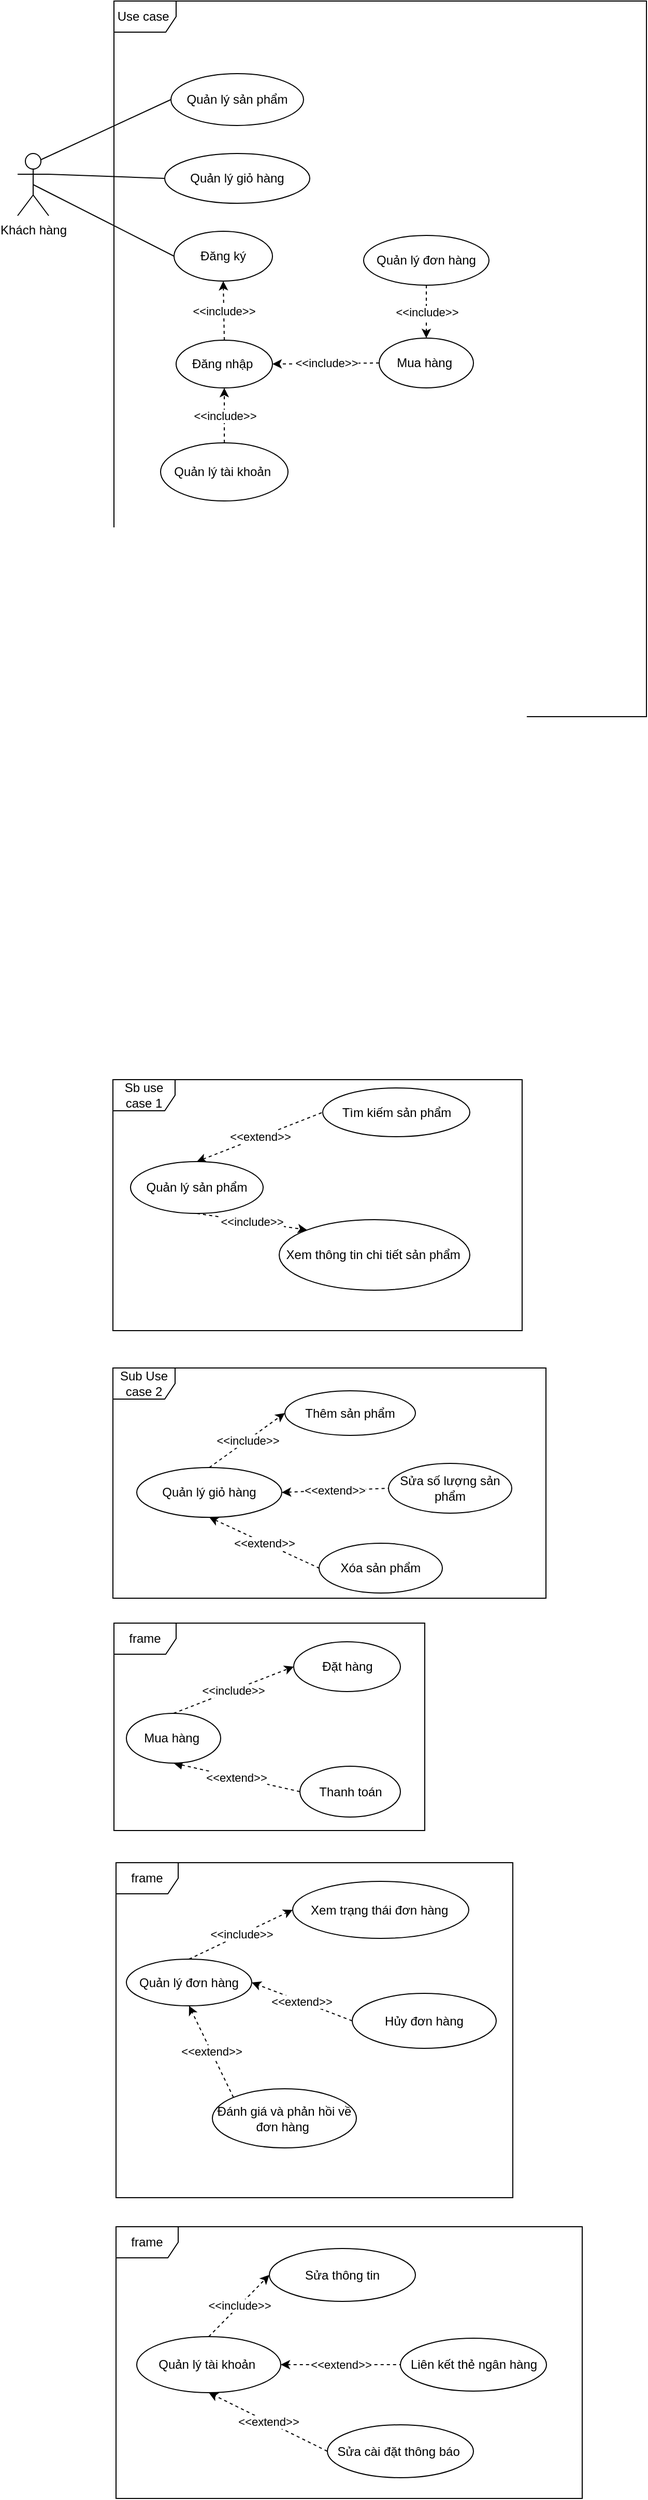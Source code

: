 <mxfile version="26.0.11">
  <diagram name="Page-1" id="DkkWWY_Ci0qqELMsnTY7">
    <mxGraphModel dx="794" dy="859" grid="0" gridSize="10" guides="1" tooltips="1" connect="1" arrows="1" fold="1" page="0" pageScale="1" pageWidth="827" pageHeight="1169" math="0" shadow="0">
      <root>
        <mxCell id="0" />
        <mxCell id="1" parent="0" />
        <mxCell id="VNswNSfmQvKbLQ0kNU2q-2" value="Use case&amp;nbsp;" style="shape=umlFrame;whiteSpace=wrap;html=1;pointerEvents=0;" parent="1" vertex="1">
          <mxGeometry x="258" y="-27" width="514" height="690" as="geometry" />
        </mxCell>
        <mxCell id="VNswNSfmQvKbLQ0kNU2q-6" style="rounded=0;orthogonalLoop=1;jettySize=auto;html=1;exitX=0.75;exitY=0.1;exitDx=0;exitDy=0;exitPerimeter=0;entryX=0;entryY=0.5;entryDx=0;entryDy=0;endArrow=none;startFill=0;" parent="1" source="VNswNSfmQvKbLQ0kNU2q-3" target="VNswNSfmQvKbLQ0kNU2q-5" edge="1">
          <mxGeometry relative="1" as="geometry" />
        </mxCell>
        <mxCell id="VNswNSfmQvKbLQ0kNU2q-8" style="rounded=0;orthogonalLoop=1;jettySize=auto;html=1;exitX=1;exitY=0.333;exitDx=0;exitDy=0;exitPerimeter=0;entryX=0;entryY=0.5;entryDx=0;entryDy=0;endArrow=none;startFill=0;" parent="1" source="VNswNSfmQvKbLQ0kNU2q-3" target="VNswNSfmQvKbLQ0kNU2q-7" edge="1">
          <mxGeometry relative="1" as="geometry" />
        </mxCell>
        <mxCell id="VNswNSfmQvKbLQ0kNU2q-10" style="rounded=0;orthogonalLoop=1;jettySize=auto;html=1;exitX=0.5;exitY=0.5;exitDx=0;exitDy=0;exitPerimeter=0;entryX=0;entryY=0.5;entryDx=0;entryDy=0;endArrow=none;startFill=0;" parent="1" source="VNswNSfmQvKbLQ0kNU2q-3" target="VNswNSfmQvKbLQ0kNU2q-9" edge="1">
          <mxGeometry relative="1" as="geometry" />
        </mxCell>
        <mxCell id="VNswNSfmQvKbLQ0kNU2q-3" value="Khách hàng" style="shape=umlActor;verticalLabelPosition=bottom;verticalAlign=top;html=1;" parent="1" vertex="1">
          <mxGeometry x="165" y="120" width="30" height="60" as="geometry" />
        </mxCell>
        <mxCell id="VNswNSfmQvKbLQ0kNU2q-5" value="Quản lý sản phẩm" style="ellipse;whiteSpace=wrap;html=1;" parent="1" vertex="1">
          <mxGeometry x="313" y="43" width="128" height="50" as="geometry" />
        </mxCell>
        <mxCell id="VNswNSfmQvKbLQ0kNU2q-7" value="Quản lý giỏ hàng" style="ellipse;whiteSpace=wrap;html=1;" parent="1" vertex="1">
          <mxGeometry x="307" y="120" width="140" height="48" as="geometry" />
        </mxCell>
        <mxCell id="VNswNSfmQvKbLQ0kNU2q-9" value="Đăng ký" style="ellipse;whiteSpace=wrap;html=1;" parent="1" vertex="1">
          <mxGeometry x="316" y="195" width="95" height="48" as="geometry" />
        </mxCell>
        <mxCell id="VNswNSfmQvKbLQ0kNU2q-13" value="&amp;lt;&amp;lt;include&amp;gt;&amp;gt;" style="rounded=0;orthogonalLoop=1;jettySize=auto;html=1;exitX=0.5;exitY=0;exitDx=0;exitDy=0;entryX=0.5;entryY=1;entryDx=0;entryDy=0;dashed=1;" parent="1" source="VNswNSfmQvKbLQ0kNU2q-11" target="VNswNSfmQvKbLQ0kNU2q-9" edge="1">
          <mxGeometry relative="1" as="geometry" />
        </mxCell>
        <mxCell id="VNswNSfmQvKbLQ0kNU2q-11" value="Đăng nhập&amp;nbsp;" style="ellipse;whiteSpace=wrap;html=1;" parent="1" vertex="1">
          <mxGeometry x="318" y="300" width="93" height="46" as="geometry" />
        </mxCell>
        <mxCell id="VNswNSfmQvKbLQ0kNU2q-24" value="&amp;lt;&amp;lt;include&amp;gt;&amp;gt;" style="rounded=0;orthogonalLoop=1;jettySize=auto;html=1;exitX=0;exitY=0.5;exitDx=0;exitDy=0;entryX=1;entryY=0.5;entryDx=0;entryDy=0;dashed=1;" parent="1" source="VNswNSfmQvKbLQ0kNU2q-14" target="VNswNSfmQvKbLQ0kNU2q-11" edge="1">
          <mxGeometry relative="1" as="geometry" />
        </mxCell>
        <mxCell id="VNswNSfmQvKbLQ0kNU2q-14" value="Mua hàng&amp;nbsp;" style="ellipse;whiteSpace=wrap;html=1;" parent="1" vertex="1">
          <mxGeometry x="514" y="298" width="91" height="48" as="geometry" />
        </mxCell>
        <mxCell id="VNswNSfmQvKbLQ0kNU2q-15" value="Sub Use case 2" style="shape=umlFrame;whiteSpace=wrap;html=1;pointerEvents=0;" parent="1" vertex="1">
          <mxGeometry x="257" y="1291" width="418" height="222" as="geometry" />
        </mxCell>
        <mxCell id="VNswNSfmQvKbLQ0kNU2q-19" value="&amp;lt;&amp;lt;include&amp;gt;&amp;gt;" style="rounded=0;orthogonalLoop=1;jettySize=auto;html=1;exitX=0.5;exitY=0;exitDx=0;exitDy=0;entryX=0;entryY=0.5;entryDx=0;entryDy=0;dashed=1;" parent="1" source="VNswNSfmQvKbLQ0kNU2q-17" target="VNswNSfmQvKbLQ0kNU2q-18" edge="1">
          <mxGeometry relative="1" as="geometry" />
        </mxCell>
        <mxCell id="VNswNSfmQvKbLQ0kNU2q-21" value="&amp;lt;&amp;lt;extend&amp;gt;&amp;gt;" style="rounded=0;orthogonalLoop=1;jettySize=auto;html=1;exitX=1;exitY=0.5;exitDx=0;exitDy=0;entryX=0;entryY=0.5;entryDx=0;entryDy=0;dashed=1;endArrow=none;startFill=1;startArrow=classic;" parent="1" source="VNswNSfmQvKbLQ0kNU2q-17" target="VNswNSfmQvKbLQ0kNU2q-20" edge="1">
          <mxGeometry relative="1" as="geometry" />
        </mxCell>
        <mxCell id="VNswNSfmQvKbLQ0kNU2q-17" value="Quản lý giỏ hàng" style="ellipse;whiteSpace=wrap;html=1;" parent="1" vertex="1">
          <mxGeometry x="280" y="1387" width="140" height="48" as="geometry" />
        </mxCell>
        <mxCell id="VNswNSfmQvKbLQ0kNU2q-18" value="Thêm sản phẩm" style="ellipse;whiteSpace=wrap;html=1;" parent="1" vertex="1">
          <mxGeometry x="423" y="1313" width="126" height="43" as="geometry" />
        </mxCell>
        <mxCell id="VNswNSfmQvKbLQ0kNU2q-20" value="Sửa số lượng sản phẩm" style="ellipse;whiteSpace=wrap;html=1;" parent="1" vertex="1">
          <mxGeometry x="523" y="1383" width="119" height="48" as="geometry" />
        </mxCell>
        <mxCell id="VNswNSfmQvKbLQ0kNU2q-22" value="&amp;lt;&amp;lt;extend&amp;gt;&amp;gt;" style="rounded=0;orthogonalLoop=1;jettySize=auto;html=1;entryX=0;entryY=0.5;entryDx=0;entryDy=0;dashed=1;endArrow=none;startFill=1;startArrow=classic;exitX=0.5;exitY=1;exitDx=0;exitDy=0;" parent="1" source="VNswNSfmQvKbLQ0kNU2q-17" target="VNswNSfmQvKbLQ0kNU2q-23" edge="1">
          <mxGeometry relative="1" as="geometry">
            <mxPoint x="280" y="1497.0" as="sourcePoint" />
          </mxGeometry>
        </mxCell>
        <mxCell id="VNswNSfmQvKbLQ0kNU2q-23" value="Xóa sản phẩm" style="ellipse;whiteSpace=wrap;html=1;" parent="1" vertex="1">
          <mxGeometry x="456" y="1460" width="119" height="48" as="geometry" />
        </mxCell>
        <mxCell id="VNswNSfmQvKbLQ0kNU2q-25" value="Sb use case 1" style="shape=umlFrame;whiteSpace=wrap;html=1;pointerEvents=0;" parent="1" vertex="1">
          <mxGeometry x="257" y="1013" width="395" height="242" as="geometry" />
        </mxCell>
        <mxCell id="VNswNSfmQvKbLQ0kNU2q-29" value="&amp;lt;&amp;lt;extend&amp;gt;&amp;gt;" style="rounded=0;orthogonalLoop=1;jettySize=auto;html=1;exitX=0.5;exitY=0;exitDx=0;exitDy=0;entryX=0;entryY=0.5;entryDx=0;entryDy=0;dashed=1;endArrow=none;startFill=1;startArrow=classic;" parent="1" source="VNswNSfmQvKbLQ0kNU2q-27" target="VNswNSfmQvKbLQ0kNU2q-28" edge="1">
          <mxGeometry relative="1" as="geometry" />
        </mxCell>
        <mxCell id="VNswNSfmQvKbLQ0kNU2q-32" value="&amp;lt;&amp;lt;include&amp;gt;&amp;gt;" style="rounded=0;orthogonalLoop=1;jettySize=auto;html=1;exitX=0.5;exitY=1;exitDx=0;exitDy=0;entryX=0;entryY=0;entryDx=0;entryDy=0;dashed=1;" parent="1" source="VNswNSfmQvKbLQ0kNU2q-27" target="VNswNSfmQvKbLQ0kNU2q-30" edge="1">
          <mxGeometry relative="1" as="geometry" />
        </mxCell>
        <mxCell id="VNswNSfmQvKbLQ0kNU2q-27" value="Quản lý sản phẩm" style="ellipse;whiteSpace=wrap;html=1;" parent="1" vertex="1">
          <mxGeometry x="274" y="1092" width="128" height="50" as="geometry" />
        </mxCell>
        <mxCell id="VNswNSfmQvKbLQ0kNU2q-28" value="Tìm kiếm sản phẩm" style="ellipse;whiteSpace=wrap;html=1;" parent="1" vertex="1">
          <mxGeometry x="459.5" y="1021" width="142" height="47" as="geometry" />
        </mxCell>
        <mxCell id="VNswNSfmQvKbLQ0kNU2q-30" value="Xem thông tin chi tiết sản phẩm&amp;nbsp;" style="ellipse;whiteSpace=wrap;html=1;" parent="1" vertex="1">
          <mxGeometry x="417.5" y="1148" width="184" height="68" as="geometry" />
        </mxCell>
        <mxCell id="VNswNSfmQvKbLQ0kNU2q-33" value="frame" style="shape=umlFrame;whiteSpace=wrap;html=1;pointerEvents=0;" parent="1" vertex="1">
          <mxGeometry x="258" y="1537" width="300" height="200" as="geometry" />
        </mxCell>
        <mxCell id="VNswNSfmQvKbLQ0kNU2q-37" value="&amp;lt;&amp;lt;include&amp;gt;&amp;gt;" style="rounded=0;orthogonalLoop=1;jettySize=auto;html=1;exitX=0.5;exitY=0;exitDx=0;exitDy=0;entryX=0;entryY=0.5;entryDx=0;entryDy=0;dashed=1;" parent="1" source="VNswNSfmQvKbLQ0kNU2q-34" target="VNswNSfmQvKbLQ0kNU2q-35" edge="1">
          <mxGeometry relative="1" as="geometry" />
        </mxCell>
        <mxCell id="VNswNSfmQvKbLQ0kNU2q-38" value="&amp;lt;&amp;lt;extend&amp;gt;&amp;gt;" style="rounded=0;orthogonalLoop=1;jettySize=auto;html=1;exitX=0.5;exitY=1;exitDx=0;exitDy=0;entryX=0;entryY=0.5;entryDx=0;entryDy=0;dashed=1;startArrow=block;startFill=1;endArrow=none;" parent="1" source="VNswNSfmQvKbLQ0kNU2q-34" target="VNswNSfmQvKbLQ0kNU2q-36" edge="1">
          <mxGeometry relative="1" as="geometry" />
        </mxCell>
        <mxCell id="VNswNSfmQvKbLQ0kNU2q-34" value="Mua hàng&amp;nbsp;" style="ellipse;whiteSpace=wrap;html=1;" parent="1" vertex="1">
          <mxGeometry x="270" y="1624" width="91" height="48" as="geometry" />
        </mxCell>
        <mxCell id="VNswNSfmQvKbLQ0kNU2q-35" value="Đặt hàng" style="ellipse;whiteSpace=wrap;html=1;" parent="1" vertex="1">
          <mxGeometry x="431.5" y="1555" width="103" height="48" as="geometry" />
        </mxCell>
        <mxCell id="VNswNSfmQvKbLQ0kNU2q-36" value="Thanh toán" style="ellipse;whiteSpace=wrap;html=1;" parent="1" vertex="1">
          <mxGeometry x="437.5" y="1675" width="97" height="49" as="geometry" />
        </mxCell>
        <mxCell id="NRM2r6z0vRKV2hB_PChY-10" value="&amp;lt;&amp;lt;include&amp;gt;&amp;gt;" style="rounded=0;orthogonalLoop=1;jettySize=auto;html=1;exitX=0.5;exitY=1;exitDx=0;exitDy=0;dashed=1;" edge="1" parent="1" source="NRM2r6z0vRKV2hB_PChY-1" target="VNswNSfmQvKbLQ0kNU2q-14">
          <mxGeometry relative="1" as="geometry" />
        </mxCell>
        <mxCell id="NRM2r6z0vRKV2hB_PChY-1" value="Quản lý đơn hàng" style="ellipse;whiteSpace=wrap;html=1;" vertex="1" parent="1">
          <mxGeometry x="499" y="199" width="121" height="48" as="geometry" />
        </mxCell>
        <mxCell id="NRM2r6z0vRKV2hB_PChY-2" value="frame" style="shape=umlFrame;whiteSpace=wrap;html=1;pointerEvents=0;" vertex="1" parent="1">
          <mxGeometry x="260" y="1768" width="383" height="323" as="geometry" />
        </mxCell>
        <mxCell id="NRM2r6z0vRKV2hB_PChY-5" value="&amp;lt;&amp;lt;include&amp;gt;&amp;gt;" style="rounded=0;orthogonalLoop=1;jettySize=auto;html=1;exitX=0.5;exitY=0;exitDx=0;exitDy=0;entryX=0;entryY=0.5;entryDx=0;entryDy=0;dashed=1;" edge="1" parent="1" source="NRM2r6z0vRKV2hB_PChY-3" target="NRM2r6z0vRKV2hB_PChY-4">
          <mxGeometry relative="1" as="geometry" />
        </mxCell>
        <mxCell id="NRM2r6z0vRKV2hB_PChY-3" value="Quản lý đơn hàng" style="ellipse;whiteSpace=wrap;html=1;" vertex="1" parent="1">
          <mxGeometry x="270" y="1861" width="121" height="45" as="geometry" />
        </mxCell>
        <mxCell id="NRM2r6z0vRKV2hB_PChY-4" value="Xem trạng thái đơn hàng&amp;nbsp;" style="ellipse;whiteSpace=wrap;html=1;" vertex="1" parent="1">
          <mxGeometry x="430.5" y="1786" width="170" height="55" as="geometry" />
        </mxCell>
        <mxCell id="NRM2r6z0vRKV2hB_PChY-7" value="&amp;lt;&amp;lt;extend&amp;gt;&amp;gt;" style="rounded=0;orthogonalLoop=1;jettySize=auto;html=1;exitX=0;exitY=0.5;exitDx=0;exitDy=0;entryX=1;entryY=0.5;entryDx=0;entryDy=0;dashed=1;" edge="1" parent="1" source="NRM2r6z0vRKV2hB_PChY-6" target="NRM2r6z0vRKV2hB_PChY-3">
          <mxGeometry relative="1" as="geometry" />
        </mxCell>
        <mxCell id="NRM2r6z0vRKV2hB_PChY-6" value="Hủy đơn hàng" style="ellipse;whiteSpace=wrap;html=1;" vertex="1" parent="1">
          <mxGeometry x="488" y="1894" width="139" height="53" as="geometry" />
        </mxCell>
        <mxCell id="NRM2r6z0vRKV2hB_PChY-9" value="&amp;lt;&amp;lt;extend&amp;gt;&amp;gt;" style="rounded=0;orthogonalLoop=1;jettySize=auto;html=1;exitX=0;exitY=0;exitDx=0;exitDy=0;entryX=0.5;entryY=1;entryDx=0;entryDy=0;dashed=1;" edge="1" parent="1" source="NRM2r6z0vRKV2hB_PChY-8" target="NRM2r6z0vRKV2hB_PChY-3">
          <mxGeometry relative="1" as="geometry" />
        </mxCell>
        <mxCell id="NRM2r6z0vRKV2hB_PChY-8" value="Đánh giá và phản hồi về đơn hàng&amp;nbsp;" style="ellipse;whiteSpace=wrap;html=1;" vertex="1" parent="1">
          <mxGeometry x="353" y="1986" width="139" height="57" as="geometry" />
        </mxCell>
        <mxCell id="NRM2r6z0vRKV2hB_PChY-25" value="&amp;lt;&amp;lt;include&amp;gt;&amp;gt;" style="rounded=0;orthogonalLoop=1;jettySize=auto;html=1;exitX=0.5;exitY=0;exitDx=0;exitDy=0;entryX=0.5;entryY=1;entryDx=0;entryDy=0;dashed=1;" edge="1" parent="1" source="NRM2r6z0vRKV2hB_PChY-11" target="VNswNSfmQvKbLQ0kNU2q-11">
          <mxGeometry relative="1" as="geometry" />
        </mxCell>
        <mxCell id="NRM2r6z0vRKV2hB_PChY-11" value="Quản lý tài khoản&amp;nbsp;" style="ellipse;whiteSpace=wrap;html=1;" vertex="1" parent="1">
          <mxGeometry x="303" y="399" width="123" height="56" as="geometry" />
        </mxCell>
        <mxCell id="NRM2r6z0vRKV2hB_PChY-19" value="&amp;lt;&amp;lt;include&amp;gt;&amp;gt;" style="rounded=0;orthogonalLoop=1;jettySize=auto;html=1;exitX=0.5;exitY=0;exitDx=0;exitDy=0;entryX=0;entryY=0.5;entryDx=0;entryDy=0;dashed=1;" edge="1" parent="1" source="NRM2r6z0vRKV2hB_PChY-12" target="NRM2r6z0vRKV2hB_PChY-18">
          <mxGeometry relative="1" as="geometry" />
        </mxCell>
        <mxCell id="NRM2r6z0vRKV2hB_PChY-21" value="&amp;lt;&amp;lt;extend&amp;gt;&amp;gt;" style="rounded=0;orthogonalLoop=1;jettySize=auto;html=1;exitX=1;exitY=0.5;exitDx=0;exitDy=0;entryX=0;entryY=0.5;entryDx=0;entryDy=0;dashed=1;startArrow=classic;startFill=1;endArrow=none;" edge="1" parent="1" source="NRM2r6z0vRKV2hB_PChY-12" target="NRM2r6z0vRKV2hB_PChY-20">
          <mxGeometry x="0.004" relative="1" as="geometry">
            <mxPoint as="offset" />
          </mxGeometry>
        </mxCell>
        <mxCell id="NRM2r6z0vRKV2hB_PChY-12" value="Quản lý tài khoản&amp;nbsp;" style="ellipse;whiteSpace=wrap;html=1;" vertex="1" parent="1">
          <mxGeometry x="280" y="2225" width="139" height="54" as="geometry" />
        </mxCell>
        <mxCell id="NRM2r6z0vRKV2hB_PChY-17" value="frame" style="shape=umlFrame;whiteSpace=wrap;html=1;pointerEvents=0;" vertex="1" parent="1">
          <mxGeometry x="260" y="2119" width="450" height="262" as="geometry" />
        </mxCell>
        <mxCell id="NRM2r6z0vRKV2hB_PChY-18" value="Sửa thông tin" style="ellipse;whiteSpace=wrap;html=1;" vertex="1" parent="1">
          <mxGeometry x="408" y="2140" width="141" height="51" as="geometry" />
        </mxCell>
        <mxCell id="NRM2r6z0vRKV2hB_PChY-20" value="Liên kết thẻ ngân hàng" style="ellipse;whiteSpace=wrap;html=1;" vertex="1" parent="1">
          <mxGeometry x="534.5" y="2226.5" width="141" height="51" as="geometry" />
        </mxCell>
        <mxCell id="NRM2r6z0vRKV2hB_PChY-23" value="&amp;lt;&amp;lt;extend&amp;gt;&amp;gt;" style="rounded=0;orthogonalLoop=1;jettySize=auto;html=1;exitX=0;exitY=0.5;exitDx=0;exitDy=0;entryX=0.5;entryY=1;entryDx=0;entryDy=0;dashed=1;startArrow=none;startFill=0;endArrow=classic;endFill=1;" edge="1" parent="1" source="NRM2r6z0vRKV2hB_PChY-22" target="NRM2r6z0vRKV2hB_PChY-12">
          <mxGeometry relative="1" as="geometry" />
        </mxCell>
        <mxCell id="NRM2r6z0vRKV2hB_PChY-22" value="Sửa cài đặt thông báo&amp;nbsp;" style="ellipse;whiteSpace=wrap;html=1;" vertex="1" parent="1">
          <mxGeometry x="464" y="2310" width="141" height="51" as="geometry" />
        </mxCell>
      </root>
    </mxGraphModel>
  </diagram>
</mxfile>
